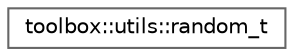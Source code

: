 digraph "Graphical Class Hierarchy"
{
 // LATEX_PDF_SIZE
  bgcolor="transparent";
  edge [fontname=Helvetica,fontsize=10,labelfontname=Helvetica,labelfontsize=10];
  node [fontname=Helvetica,fontsize=10,shape=box,height=0.2,width=0.4];
  rankdir="LR";
  Node0 [id="Node000000",label="toolbox::utils::random_t",height=0.2,width=0.4,color="grey40", fillcolor="white", style="filled",URL="$classtoolbox_1_1utils_1_1random__t.html",tooltip="随机数工具类/Random number utility class"];
}
